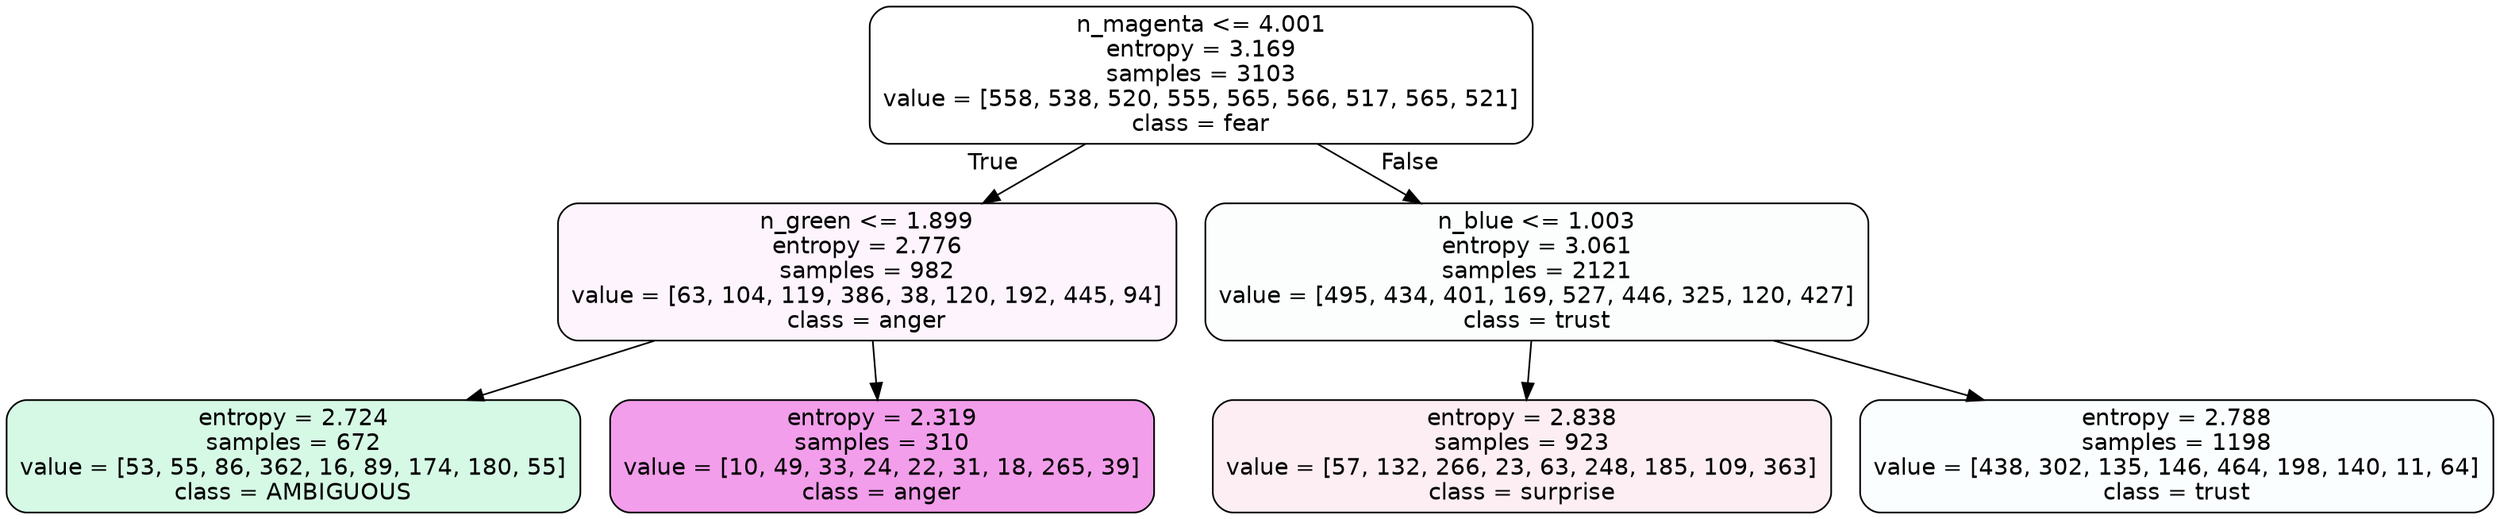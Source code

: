 digraph Tree {
node [shape=box, style="filled, rounded", color="black", fontname=helvetica] ;
edge [fontname=helvetica] ;
0 [label="n_magenta <= 4.001\nentropy = 3.169\nsamples = 3103\nvalue = [558, 538, 520, 555, 565, 566, 517, 565, 521]\nclass = fear", fillcolor="#3964e500"] ;
1 [label="n_green <= 1.899\nentropy = 2.776\nsamples = 982\nvalue = [63, 104, 119, 386, 38, 120, 192, 445, 94]\nclass = anger", fillcolor="#e539d70d"] ;
0 -> 1 [labeldistance=2.5, labelangle=45, headlabel="True"] ;
2 [label="entropy = 2.724\nsamples = 672\nvalue = [53, 55, 86, 362, 16, 89, 174, 180, 55]\nclass = AMBIGUOUS", fillcolor="#39e58134"] ;
1 -> 2 ;
3 [label="entropy = 2.319\nsamples = 310\nvalue = [10, 49, 33, 24, 22, 31, 18, 265, 39]\nclass = anger", fillcolor="#e539d77d"] ;
1 -> 3 ;
4 [label="n_blue <= 1.003\nentropy = 3.061\nsamples = 2121\nvalue = [495, 434, 401, 169, 527, 446, 325, 120, 427]\nclass = trust", fillcolor="#39d7e503"] ;
0 -> 4 [labeldistance=2.5, labelangle=-45, headlabel="False"] ;
5 [label="entropy = 2.838\nsamples = 923\nvalue = [57, 132, 266, 23, 63, 248, 185, 109, 363]\nclass = surprise", fillcolor="#e5396415"] ;
4 -> 5 ;
6 [label="entropy = 2.788\nsamples = 1198\nvalue = [438, 302, 135, 146, 464, 198, 140, 11, 64]\nclass = trust", fillcolor="#39d7e505"] ;
4 -> 6 ;
}